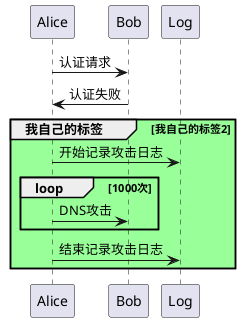 @startuml
Alice -> Bob: 认证请求
Bob -> Alice: 认证失败
group #99FF99 我自己的标签 [我自己的标签2]
    Alice -> Log : 开始记录攻击日志
    loop 1000次
        Alice -> Bob: DNS攻击
    end
    Alice -> Log : 结束记录攻击日志
end
@enduml
